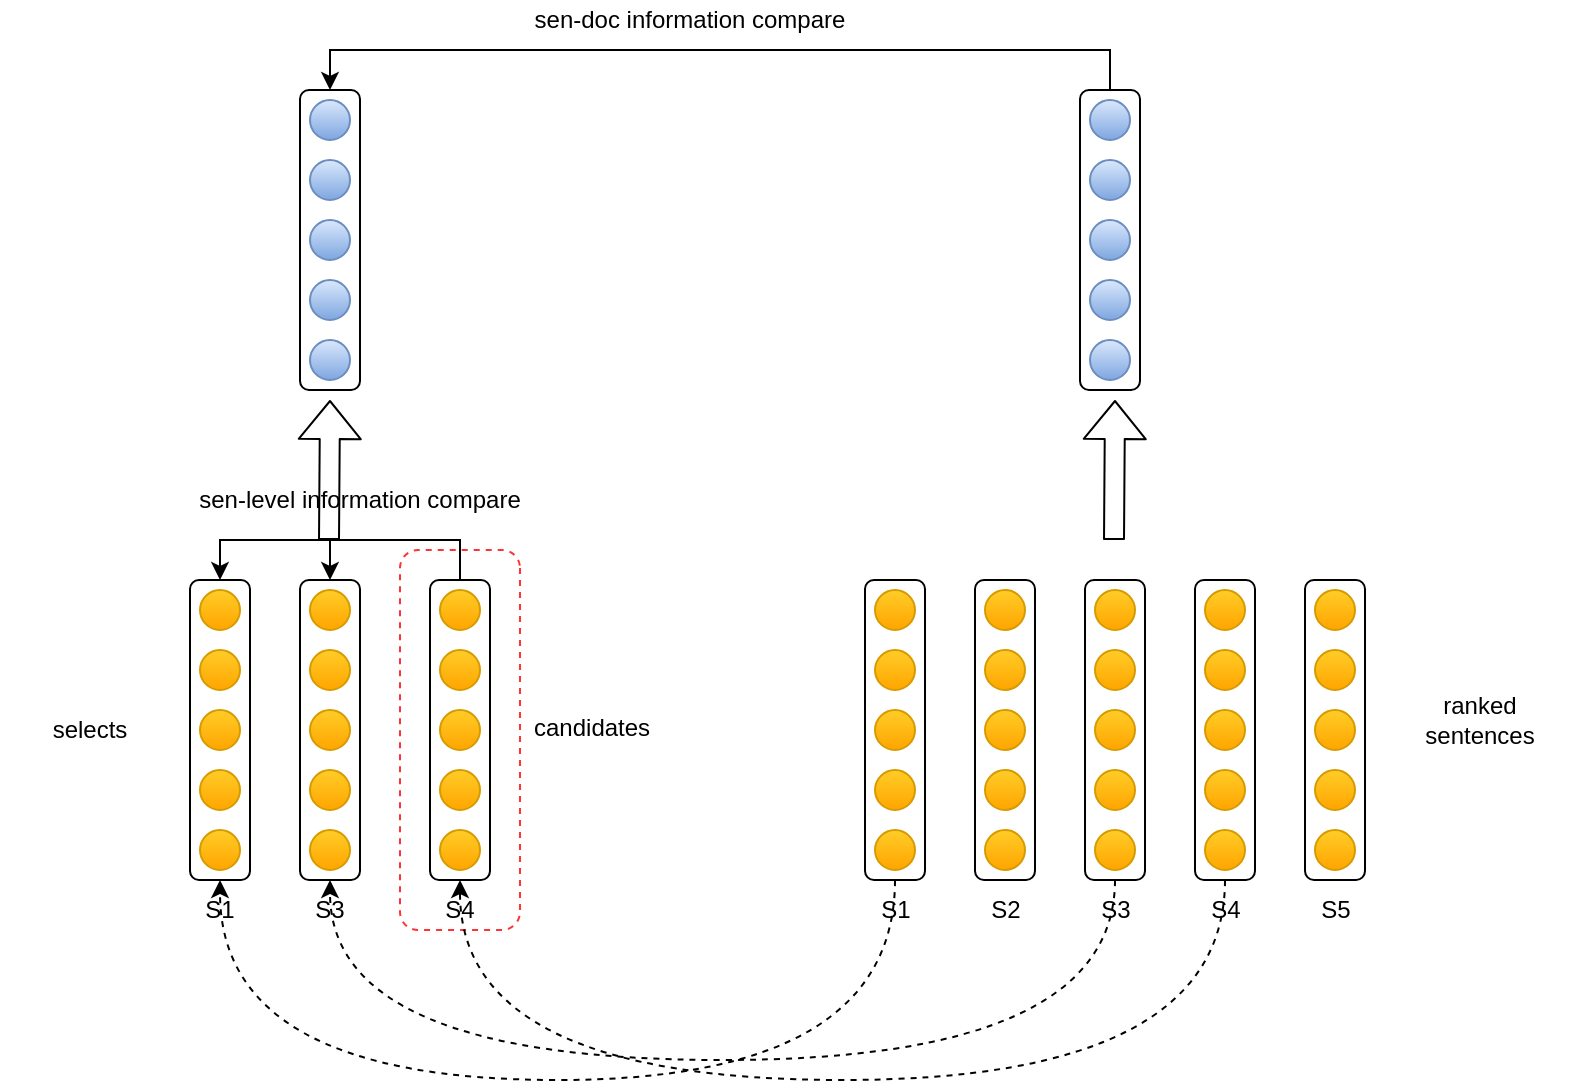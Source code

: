 <mxfile version="12.8.2" type="github">
  <diagram id="-tf9EoZqUMCexn-NLoRd" name="Page-1">
    <mxGraphModel dx="932" dy="634" grid="1" gridSize="10" guides="1" tooltips="1" connect="1" arrows="1" fold="1" page="1" pageScale="1" pageWidth="827" pageHeight="1169" math="0" shadow="0">
      <root>
        <mxCell id="0" />
        <mxCell id="1" parent="0" />
        <mxCell id="9h0O6dfFpB8sq4Mwi-km-174" value="" style="rounded=1;whiteSpace=wrap;html=1;fillColor=none;gradientColor=none;direction=south;dashed=1;strokeColor=#FF3333;" parent="1" vertex="1">
          <mxGeometry x="225" y="355" width="60" height="190" as="geometry" />
        </mxCell>
        <mxCell id="9h0O6dfFpB8sq4Mwi-km-22" value="S1" style="text;html=1;strokeColor=none;fillColor=none;align=center;verticalAlign=middle;whiteSpace=wrap;rounded=0;" parent="1" vertex="1">
          <mxGeometry x="452.5" y="525" width="40" height="20" as="geometry" />
        </mxCell>
        <mxCell id="1RHUN93Ohzn8sy9XqsTB-6" style="edgeStyle=orthogonalEdgeStyle;curved=1;rounded=0;orthogonalLoop=1;jettySize=auto;html=1;exitX=1;exitY=0.5;exitDx=0;exitDy=0;entryX=1;entryY=0.5;entryDx=0;entryDy=0;dashed=1;" edge="1" parent="1" source="9h0O6dfFpB8sq4Mwi-km-60" target="9h0O6dfFpB8sq4Mwi-km-126">
          <mxGeometry relative="1" as="geometry">
            <Array as="points">
              <mxPoint x="473" y="620" />
              <mxPoint x="135" y="620" />
            </Array>
          </mxGeometry>
        </mxCell>
        <mxCell id="9h0O6dfFpB8sq4Mwi-km-60" value="" style="rounded=1;whiteSpace=wrap;html=1;rotation=90;" parent="1" vertex="1">
          <mxGeometry x="397.5" y="430" width="150" height="30" as="geometry" />
        </mxCell>
        <mxCell id="9h0O6dfFpB8sq4Mwi-km-14" value="" style="ellipse;whiteSpace=wrap;html=1;aspect=fixed;gradientColor=#ffa500;fillColor=#ffcd28;strokeColor=#d79b00;" parent="1" vertex="1">
          <mxGeometry x="462.5" y="375" width="20" height="20" as="geometry" />
        </mxCell>
        <mxCell id="9h0O6dfFpB8sq4Mwi-km-61" value="" style="ellipse;whiteSpace=wrap;html=1;aspect=fixed;gradientColor=#ffa500;fillColor=#ffcd28;strokeColor=#d79b00;" parent="1" vertex="1">
          <mxGeometry x="462.5" y="405" width="20" height="20" as="geometry" />
        </mxCell>
        <mxCell id="9h0O6dfFpB8sq4Mwi-km-62" value="" style="ellipse;whiteSpace=wrap;html=1;aspect=fixed;gradientColor=#ffa500;fillColor=#ffcd28;strokeColor=#d79b00;" parent="1" vertex="1">
          <mxGeometry x="462.5" y="465" width="20" height="20" as="geometry" />
        </mxCell>
        <mxCell id="9h0O6dfFpB8sq4Mwi-km-67" value="" style="ellipse;whiteSpace=wrap;html=1;aspect=fixed;gradientColor=#ffa500;fillColor=#ffcd28;strokeColor=#d79b00;" parent="1" vertex="1">
          <mxGeometry x="462.5" y="495" width="20" height="20" as="geometry" />
        </mxCell>
        <mxCell id="9h0O6dfFpB8sq4Mwi-km-73" value="" style="ellipse;whiteSpace=wrap;html=1;aspect=fixed;gradientColor=#ffa500;fillColor=#ffcd28;strokeColor=#d79b00;" parent="1" vertex="1">
          <mxGeometry x="462.5" y="435" width="20" height="20" as="geometry" />
        </mxCell>
        <mxCell id="9h0O6dfFpB8sq4Mwi-km-80" value="S2" style="text;html=1;strokeColor=none;fillColor=none;align=center;verticalAlign=middle;whiteSpace=wrap;rounded=0;" parent="1" vertex="1">
          <mxGeometry x="507.5" y="525" width="40" height="20" as="geometry" />
        </mxCell>
        <mxCell id="9h0O6dfFpB8sq4Mwi-km-81" value="" style="rounded=1;whiteSpace=wrap;html=1;rotation=90;" parent="1" vertex="1">
          <mxGeometry x="452.5" y="430" width="150" height="30" as="geometry" />
        </mxCell>
        <mxCell id="9h0O6dfFpB8sq4Mwi-km-82" value="" style="ellipse;whiteSpace=wrap;html=1;aspect=fixed;gradientColor=#ffa500;fillColor=#ffcd28;strokeColor=#d79b00;" parent="1" vertex="1">
          <mxGeometry x="517.5" y="375" width="20" height="20" as="geometry" />
        </mxCell>
        <mxCell id="9h0O6dfFpB8sq4Mwi-km-83" value="" style="ellipse;whiteSpace=wrap;html=1;aspect=fixed;gradientColor=#ffa500;fillColor=#ffcd28;strokeColor=#d79b00;" parent="1" vertex="1">
          <mxGeometry x="517.5" y="405" width="20" height="20" as="geometry" />
        </mxCell>
        <mxCell id="9h0O6dfFpB8sq4Mwi-km-84" value="" style="ellipse;whiteSpace=wrap;html=1;aspect=fixed;gradientColor=#ffa500;fillColor=#ffcd28;strokeColor=#d79b00;" parent="1" vertex="1">
          <mxGeometry x="517.5" y="465" width="20" height="20" as="geometry" />
        </mxCell>
        <mxCell id="9h0O6dfFpB8sq4Mwi-km-85" value="" style="ellipse;whiteSpace=wrap;html=1;aspect=fixed;gradientColor=#ffa500;fillColor=#ffcd28;strokeColor=#d79b00;" parent="1" vertex="1">
          <mxGeometry x="517.5" y="495" width="20" height="20" as="geometry" />
        </mxCell>
        <mxCell id="9h0O6dfFpB8sq4Mwi-km-86" value="" style="ellipse;whiteSpace=wrap;html=1;aspect=fixed;gradientColor=#ffa500;fillColor=#ffcd28;strokeColor=#d79b00;" parent="1" vertex="1">
          <mxGeometry x="517.5" y="435" width="20" height="20" as="geometry" />
        </mxCell>
        <mxCell id="9h0O6dfFpB8sq4Mwi-km-87" value="S3" style="text;html=1;strokeColor=none;fillColor=none;align=center;verticalAlign=middle;whiteSpace=wrap;rounded=0;" parent="1" vertex="1">
          <mxGeometry x="562.5" y="525" width="40" height="20" as="geometry" />
        </mxCell>
        <mxCell id="1RHUN93Ohzn8sy9XqsTB-7" style="edgeStyle=orthogonalEdgeStyle;curved=1;rounded=0;orthogonalLoop=1;jettySize=auto;html=1;exitX=1;exitY=0.5;exitDx=0;exitDy=0;entryX=1;entryY=0.5;entryDx=0;entryDy=0;dashed=1;" edge="1" parent="1" source="9h0O6dfFpB8sq4Mwi-km-88" target="9h0O6dfFpB8sq4Mwi-km-133">
          <mxGeometry relative="1" as="geometry">
            <Array as="points">
              <mxPoint x="583" y="610" />
              <mxPoint x="190" y="610" />
            </Array>
          </mxGeometry>
        </mxCell>
        <mxCell id="9h0O6dfFpB8sq4Mwi-km-88" value="" style="rounded=1;whiteSpace=wrap;html=1;rotation=90;" parent="1" vertex="1">
          <mxGeometry x="507.5" y="430" width="150" height="30" as="geometry" />
        </mxCell>
        <mxCell id="9h0O6dfFpB8sq4Mwi-km-89" value="" style="ellipse;whiteSpace=wrap;html=1;aspect=fixed;gradientColor=#ffa500;fillColor=#ffcd28;strokeColor=#d79b00;" parent="1" vertex="1">
          <mxGeometry x="572.5" y="375" width="20" height="20" as="geometry" />
        </mxCell>
        <mxCell id="9h0O6dfFpB8sq4Mwi-km-90" value="" style="ellipse;whiteSpace=wrap;html=1;aspect=fixed;gradientColor=#ffa500;fillColor=#ffcd28;strokeColor=#d79b00;" parent="1" vertex="1">
          <mxGeometry x="572.5" y="405" width="20" height="20" as="geometry" />
        </mxCell>
        <mxCell id="9h0O6dfFpB8sq4Mwi-km-91" value="" style="ellipse;whiteSpace=wrap;html=1;aspect=fixed;gradientColor=#ffa500;fillColor=#ffcd28;strokeColor=#d79b00;" parent="1" vertex="1">
          <mxGeometry x="572.5" y="465" width="20" height="20" as="geometry" />
        </mxCell>
        <mxCell id="9h0O6dfFpB8sq4Mwi-km-92" value="" style="ellipse;whiteSpace=wrap;html=1;aspect=fixed;gradientColor=#ffa500;fillColor=#ffcd28;strokeColor=#d79b00;" parent="1" vertex="1">
          <mxGeometry x="572.5" y="495" width="20" height="20" as="geometry" />
        </mxCell>
        <mxCell id="9h0O6dfFpB8sq4Mwi-km-93" value="" style="ellipse;whiteSpace=wrap;html=1;aspect=fixed;gradientColor=#ffa500;fillColor=#ffcd28;strokeColor=#d79b00;" parent="1" vertex="1">
          <mxGeometry x="572.5" y="435" width="20" height="20" as="geometry" />
        </mxCell>
        <mxCell id="9h0O6dfFpB8sq4Mwi-km-108" value="S4" style="text;html=1;strokeColor=none;fillColor=none;align=center;verticalAlign=middle;whiteSpace=wrap;rounded=0;" parent="1" vertex="1">
          <mxGeometry x="235" y="525" width="40" height="20" as="geometry" />
        </mxCell>
        <mxCell id="9h0O6dfFpB8sq4Mwi-km-216" style="edgeStyle=orthogonalEdgeStyle;rounded=0;orthogonalLoop=1;jettySize=auto;html=1;exitX=0;exitY=0.5;exitDx=0;exitDy=0;entryX=0;entryY=0.5;entryDx=0;entryDy=0;" parent="1" source="9h0O6dfFpB8sq4Mwi-km-109" target="9h0O6dfFpB8sq4Mwi-km-133" edge="1">
          <mxGeometry relative="1" as="geometry" />
        </mxCell>
        <mxCell id="9h0O6dfFpB8sq4Mwi-km-217" style="edgeStyle=orthogonalEdgeStyle;rounded=0;orthogonalLoop=1;jettySize=auto;html=1;exitX=0;exitY=0.5;exitDx=0;exitDy=0;entryX=0;entryY=0.5;entryDx=0;entryDy=0;" parent="1" source="9h0O6dfFpB8sq4Mwi-km-109" target="9h0O6dfFpB8sq4Mwi-km-126" edge="1">
          <mxGeometry relative="1" as="geometry" />
        </mxCell>
        <mxCell id="9h0O6dfFpB8sq4Mwi-km-109" value="" style="rounded=1;whiteSpace=wrap;html=1;rotation=90;" parent="1" vertex="1">
          <mxGeometry x="180" y="430" width="150" height="30" as="geometry" />
        </mxCell>
        <mxCell id="9h0O6dfFpB8sq4Mwi-km-110" value="" style="ellipse;whiteSpace=wrap;html=1;aspect=fixed;gradientColor=#ffa500;fillColor=#ffcd28;strokeColor=#d79b00;" parent="1" vertex="1">
          <mxGeometry x="245" y="375" width="20" height="20" as="geometry" />
        </mxCell>
        <mxCell id="9h0O6dfFpB8sq4Mwi-km-111" value="" style="ellipse;whiteSpace=wrap;html=1;aspect=fixed;gradientColor=#ffa500;fillColor=#ffcd28;strokeColor=#d79b00;" parent="1" vertex="1">
          <mxGeometry x="245" y="405" width="20" height="20" as="geometry" />
        </mxCell>
        <mxCell id="9h0O6dfFpB8sq4Mwi-km-112" value="" style="ellipse;whiteSpace=wrap;html=1;aspect=fixed;gradientColor=#ffa500;fillColor=#ffcd28;strokeColor=#d79b00;" parent="1" vertex="1">
          <mxGeometry x="245" y="465" width="20" height="20" as="geometry" />
        </mxCell>
        <mxCell id="9h0O6dfFpB8sq4Mwi-km-113" value="" style="ellipse;whiteSpace=wrap;html=1;aspect=fixed;gradientColor=#ffa500;fillColor=#ffcd28;strokeColor=#d79b00;" parent="1" vertex="1">
          <mxGeometry x="245" y="495" width="20" height="20" as="geometry" />
        </mxCell>
        <mxCell id="9h0O6dfFpB8sq4Mwi-km-114" value="" style="ellipse;whiteSpace=wrap;html=1;aspect=fixed;gradientColor=#ffa500;fillColor=#ffcd28;strokeColor=#d79b00;" parent="1" vertex="1">
          <mxGeometry x="245" y="435" width="20" height="20" as="geometry" />
        </mxCell>
        <mxCell id="9h0O6dfFpB8sq4Mwi-km-115" value="S5" style="text;html=1;strokeColor=none;fillColor=none;align=center;verticalAlign=middle;whiteSpace=wrap;rounded=0;" parent="1" vertex="1">
          <mxGeometry x="672.5" y="525" width="40" height="20" as="geometry" />
        </mxCell>
        <mxCell id="9h0O6dfFpB8sq4Mwi-km-116" value="" style="rounded=1;whiteSpace=wrap;html=1;rotation=90;" parent="1" vertex="1">
          <mxGeometry x="617.5" y="430" width="150" height="30" as="geometry" />
        </mxCell>
        <mxCell id="9h0O6dfFpB8sq4Mwi-km-117" value="" style="ellipse;whiteSpace=wrap;html=1;aspect=fixed;gradientColor=#ffa500;fillColor=#ffcd28;strokeColor=#d79b00;" parent="1" vertex="1">
          <mxGeometry x="682.5" y="375" width="20" height="20" as="geometry" />
        </mxCell>
        <mxCell id="9h0O6dfFpB8sq4Mwi-km-118" value="" style="ellipse;whiteSpace=wrap;html=1;aspect=fixed;gradientColor=#ffa500;fillColor=#ffcd28;strokeColor=#d79b00;" parent="1" vertex="1">
          <mxGeometry x="682.5" y="405" width="20" height="20" as="geometry" />
        </mxCell>
        <mxCell id="9h0O6dfFpB8sq4Mwi-km-119" value="" style="ellipse;whiteSpace=wrap;html=1;aspect=fixed;gradientColor=#ffa500;fillColor=#ffcd28;strokeColor=#d79b00;" parent="1" vertex="1">
          <mxGeometry x="682.5" y="465" width="20" height="20" as="geometry" />
        </mxCell>
        <mxCell id="9h0O6dfFpB8sq4Mwi-km-120" value="" style="ellipse;whiteSpace=wrap;html=1;aspect=fixed;gradientColor=#ffa500;fillColor=#ffcd28;strokeColor=#d79b00;" parent="1" vertex="1">
          <mxGeometry x="682.5" y="495" width="20" height="20" as="geometry" />
        </mxCell>
        <mxCell id="9h0O6dfFpB8sq4Mwi-km-121" value="" style="ellipse;whiteSpace=wrap;html=1;aspect=fixed;gradientColor=#ffa500;fillColor=#ffcd28;strokeColor=#d79b00;" parent="1" vertex="1">
          <mxGeometry x="682.5" y="435" width="20" height="20" as="geometry" />
        </mxCell>
        <mxCell id="9h0O6dfFpB8sq4Mwi-km-123" value="ranked sentences" style="text;html=1;strokeColor=none;fillColor=none;align=center;verticalAlign=middle;whiteSpace=wrap;rounded=0;" parent="1" vertex="1">
          <mxGeometry x="720" y="420" width="90" height="40" as="geometry" />
        </mxCell>
        <mxCell id="9h0O6dfFpB8sq4Mwi-km-125" value="S1" style="text;html=1;strokeColor=none;fillColor=none;align=center;verticalAlign=middle;whiteSpace=wrap;rounded=0;" parent="1" vertex="1">
          <mxGeometry x="115" y="525" width="40" height="20" as="geometry" />
        </mxCell>
        <mxCell id="9h0O6dfFpB8sq4Mwi-km-126" value="" style="rounded=1;whiteSpace=wrap;html=1;rotation=90;" parent="1" vertex="1">
          <mxGeometry x="60" y="430" width="150" height="30" as="geometry" />
        </mxCell>
        <mxCell id="9h0O6dfFpB8sq4Mwi-km-127" value="" style="ellipse;whiteSpace=wrap;html=1;aspect=fixed;gradientColor=#ffa500;fillColor=#ffcd28;strokeColor=#d79b00;" parent="1" vertex="1">
          <mxGeometry x="125" y="375" width="20" height="20" as="geometry" />
        </mxCell>
        <mxCell id="9h0O6dfFpB8sq4Mwi-km-128" value="" style="ellipse;whiteSpace=wrap;html=1;aspect=fixed;gradientColor=#ffa500;fillColor=#ffcd28;strokeColor=#d79b00;" parent="1" vertex="1">
          <mxGeometry x="125" y="405" width="20" height="20" as="geometry" />
        </mxCell>
        <mxCell id="9h0O6dfFpB8sq4Mwi-km-129" value="" style="ellipse;whiteSpace=wrap;html=1;aspect=fixed;gradientColor=#ffa500;fillColor=#ffcd28;strokeColor=#d79b00;" parent="1" vertex="1">
          <mxGeometry x="125" y="465" width="20" height="20" as="geometry" />
        </mxCell>
        <mxCell id="9h0O6dfFpB8sq4Mwi-km-130" value="" style="ellipse;whiteSpace=wrap;html=1;aspect=fixed;gradientColor=#ffa500;fillColor=#ffcd28;strokeColor=#d79b00;" parent="1" vertex="1">
          <mxGeometry x="125" y="495" width="20" height="20" as="geometry" />
        </mxCell>
        <mxCell id="9h0O6dfFpB8sq4Mwi-km-131" value="" style="ellipse;whiteSpace=wrap;html=1;aspect=fixed;gradientColor=#ffa500;fillColor=#ffcd28;strokeColor=#d79b00;" parent="1" vertex="1">
          <mxGeometry x="125" y="435" width="20" height="20" as="geometry" />
        </mxCell>
        <mxCell id="9h0O6dfFpB8sq4Mwi-km-132" value="S3" style="text;html=1;strokeColor=none;fillColor=none;align=center;verticalAlign=middle;whiteSpace=wrap;rounded=0;" parent="1" vertex="1">
          <mxGeometry x="170" y="525" width="40" height="20" as="geometry" />
        </mxCell>
        <mxCell id="9h0O6dfFpB8sq4Mwi-km-133" value="" style="rounded=1;whiteSpace=wrap;html=1;rotation=90;" parent="1" vertex="1">
          <mxGeometry x="115" y="430" width="150" height="30" as="geometry" />
        </mxCell>
        <mxCell id="9h0O6dfFpB8sq4Mwi-km-134" value="" style="ellipse;whiteSpace=wrap;html=1;aspect=fixed;gradientColor=#ffa500;fillColor=#ffcd28;strokeColor=#d79b00;" parent="1" vertex="1">
          <mxGeometry x="180" y="375" width="20" height="20" as="geometry" />
        </mxCell>
        <mxCell id="9h0O6dfFpB8sq4Mwi-km-135" value="" style="ellipse;whiteSpace=wrap;html=1;aspect=fixed;gradientColor=#ffa500;fillColor=#ffcd28;strokeColor=#d79b00;" parent="1" vertex="1">
          <mxGeometry x="180" y="405" width="20" height="20" as="geometry" />
        </mxCell>
        <mxCell id="9h0O6dfFpB8sq4Mwi-km-136" value="" style="ellipse;whiteSpace=wrap;html=1;aspect=fixed;gradientColor=#ffa500;fillColor=#ffcd28;strokeColor=#d79b00;" parent="1" vertex="1">
          <mxGeometry x="180" y="465" width="20" height="20" as="geometry" />
        </mxCell>
        <mxCell id="9h0O6dfFpB8sq4Mwi-km-137" value="" style="ellipse;whiteSpace=wrap;html=1;aspect=fixed;gradientColor=#ffa500;fillColor=#ffcd28;strokeColor=#d79b00;" parent="1" vertex="1">
          <mxGeometry x="180" y="495" width="20" height="20" as="geometry" />
        </mxCell>
        <mxCell id="9h0O6dfFpB8sq4Mwi-km-138" value="" style="ellipse;whiteSpace=wrap;html=1;aspect=fixed;gradientColor=#ffa500;fillColor=#ffcd28;strokeColor=#d79b00;" parent="1" vertex="1">
          <mxGeometry x="180" y="435" width="20" height="20" as="geometry" />
        </mxCell>
        <mxCell id="9h0O6dfFpB8sq4Mwi-km-160" value="selects" style="text;html=1;strokeColor=none;fillColor=none;align=center;verticalAlign=middle;whiteSpace=wrap;rounded=0;" parent="1" vertex="1">
          <mxGeometry x="25" y="425" width="90" height="40" as="geometry" />
        </mxCell>
        <mxCell id="9h0O6dfFpB8sq4Mwi-km-161" value="" style="rounded=1;whiteSpace=wrap;html=1;rotation=90;" parent="1" vertex="1">
          <mxGeometry x="115" y="185" width="150" height="30" as="geometry" />
        </mxCell>
        <mxCell id="9h0O6dfFpB8sq4Mwi-km-162" value="" style="ellipse;whiteSpace=wrap;html=1;aspect=fixed;gradientColor=#7ea6e0;fillColor=#dae8fc;strokeColor=#6c8ebf;" parent="1" vertex="1">
          <mxGeometry x="180" y="130" width="20" height="20" as="geometry" />
        </mxCell>
        <mxCell id="9h0O6dfFpB8sq4Mwi-km-163" value="" style="ellipse;whiteSpace=wrap;html=1;aspect=fixed;gradientColor=#7ea6e0;fillColor=#dae8fc;strokeColor=#6c8ebf;" parent="1" vertex="1">
          <mxGeometry x="180" y="160" width="20" height="20" as="geometry" />
        </mxCell>
        <mxCell id="9h0O6dfFpB8sq4Mwi-km-164" value="" style="ellipse;whiteSpace=wrap;html=1;aspect=fixed;gradientColor=#7ea6e0;fillColor=#dae8fc;strokeColor=#6c8ebf;" parent="1" vertex="1">
          <mxGeometry x="180" y="220" width="20" height="20" as="geometry" />
        </mxCell>
        <mxCell id="9h0O6dfFpB8sq4Mwi-km-165" value="" style="ellipse;whiteSpace=wrap;html=1;aspect=fixed;gradientColor=#7ea6e0;fillColor=#dae8fc;strokeColor=#6c8ebf;" parent="1" vertex="1">
          <mxGeometry x="180" y="250" width="20" height="20" as="geometry" />
        </mxCell>
        <mxCell id="9h0O6dfFpB8sq4Mwi-km-166" value="" style="ellipse;whiteSpace=wrap;html=1;aspect=fixed;gradientColor=#7ea6e0;fillColor=#dae8fc;strokeColor=#6c8ebf;" parent="1" vertex="1">
          <mxGeometry x="180" y="190" width="20" height="20" as="geometry" />
        </mxCell>
        <mxCell id="9h0O6dfFpB8sq4Mwi-km-231" style="edgeStyle=orthogonalEdgeStyle;rounded=0;orthogonalLoop=1;jettySize=auto;html=1;exitX=0;exitY=0.5;exitDx=0;exitDy=0;entryX=0;entryY=0.5;entryDx=0;entryDy=0;" parent="1" source="9h0O6dfFpB8sq4Mwi-km-167" target="9h0O6dfFpB8sq4Mwi-km-161" edge="1">
          <mxGeometry relative="1" as="geometry" />
        </mxCell>
        <mxCell id="9h0O6dfFpB8sq4Mwi-km-167" value="" style="rounded=1;whiteSpace=wrap;html=1;rotation=90;" parent="1" vertex="1">
          <mxGeometry x="505" y="185" width="150" height="30" as="geometry" />
        </mxCell>
        <mxCell id="9h0O6dfFpB8sq4Mwi-km-168" value="" style="ellipse;whiteSpace=wrap;html=1;aspect=fixed;gradientColor=#7ea6e0;fillColor=#dae8fc;strokeColor=#6c8ebf;" parent="1" vertex="1">
          <mxGeometry x="570" y="130" width="20" height="20" as="geometry" />
        </mxCell>
        <mxCell id="9h0O6dfFpB8sq4Mwi-km-169" value="" style="ellipse;whiteSpace=wrap;html=1;aspect=fixed;gradientColor=#7ea6e0;fillColor=#dae8fc;strokeColor=#6c8ebf;" parent="1" vertex="1">
          <mxGeometry x="570" y="160" width="20" height="20" as="geometry" />
        </mxCell>
        <mxCell id="9h0O6dfFpB8sq4Mwi-km-170" value="" style="ellipse;whiteSpace=wrap;html=1;aspect=fixed;gradientColor=#7ea6e0;fillColor=#dae8fc;strokeColor=#6c8ebf;" parent="1" vertex="1">
          <mxGeometry x="570" y="220" width="20" height="20" as="geometry" />
        </mxCell>
        <mxCell id="9h0O6dfFpB8sq4Mwi-km-171" value="" style="ellipse;whiteSpace=wrap;html=1;aspect=fixed;gradientColor=#7ea6e0;fillColor=#dae8fc;strokeColor=#6c8ebf;" parent="1" vertex="1">
          <mxGeometry x="570" y="250" width="20" height="20" as="geometry" />
        </mxCell>
        <mxCell id="9h0O6dfFpB8sq4Mwi-km-172" value="" style="ellipse;whiteSpace=wrap;html=1;aspect=fixed;gradientColor=#7ea6e0;fillColor=#dae8fc;strokeColor=#6c8ebf;" parent="1" vertex="1">
          <mxGeometry x="570" y="190" width="20" height="20" as="geometry" />
        </mxCell>
        <mxCell id="9h0O6dfFpB8sq4Mwi-km-207" value="candidates" style="text;html=1;" parent="1" vertex="1">
          <mxGeometry x="290" y="430" width="80" height="30" as="geometry" />
        </mxCell>
        <mxCell id="9h0O6dfFpB8sq4Mwi-km-209" value="S4" style="text;html=1;strokeColor=none;fillColor=none;align=center;verticalAlign=middle;whiteSpace=wrap;rounded=0;" parent="1" vertex="1">
          <mxGeometry x="617.5" y="525" width="40" height="20" as="geometry" />
        </mxCell>
        <mxCell id="1RHUN93Ohzn8sy9XqsTB-8" style="edgeStyle=orthogonalEdgeStyle;curved=1;rounded=0;orthogonalLoop=1;jettySize=auto;html=1;exitX=1;exitY=0.5;exitDx=0;exitDy=0;entryX=1;entryY=0.5;entryDx=0;entryDy=0;dashed=1;" edge="1" parent="1" source="9h0O6dfFpB8sq4Mwi-km-210" target="9h0O6dfFpB8sq4Mwi-km-109">
          <mxGeometry relative="1" as="geometry">
            <Array as="points">
              <mxPoint x="638" y="620" />
              <mxPoint x="255" y="620" />
            </Array>
          </mxGeometry>
        </mxCell>
        <mxCell id="9h0O6dfFpB8sq4Mwi-km-210" value="" style="rounded=1;whiteSpace=wrap;html=1;rotation=90;" parent="1" vertex="1">
          <mxGeometry x="562.5" y="430" width="150" height="30" as="geometry" />
        </mxCell>
        <mxCell id="9h0O6dfFpB8sq4Mwi-km-211" value="" style="ellipse;whiteSpace=wrap;html=1;aspect=fixed;gradientColor=#ffa500;fillColor=#ffcd28;strokeColor=#d79b00;" parent="1" vertex="1">
          <mxGeometry x="627.5" y="375" width="20" height="20" as="geometry" />
        </mxCell>
        <mxCell id="9h0O6dfFpB8sq4Mwi-km-212" value="" style="ellipse;whiteSpace=wrap;html=1;aspect=fixed;gradientColor=#ffa500;fillColor=#ffcd28;strokeColor=#d79b00;" parent="1" vertex="1">
          <mxGeometry x="627.5" y="405" width="20" height="20" as="geometry" />
        </mxCell>
        <mxCell id="9h0O6dfFpB8sq4Mwi-km-213" value="" style="ellipse;whiteSpace=wrap;html=1;aspect=fixed;gradientColor=#ffa500;fillColor=#ffcd28;strokeColor=#d79b00;" parent="1" vertex="1">
          <mxGeometry x="627.5" y="465" width="20" height="20" as="geometry" />
        </mxCell>
        <mxCell id="9h0O6dfFpB8sq4Mwi-km-214" value="" style="ellipse;whiteSpace=wrap;html=1;aspect=fixed;gradientColor=#ffa500;fillColor=#ffcd28;strokeColor=#d79b00;" parent="1" vertex="1">
          <mxGeometry x="627.5" y="495" width="20" height="20" as="geometry" />
        </mxCell>
        <mxCell id="9h0O6dfFpB8sq4Mwi-km-215" value="" style="ellipse;whiteSpace=wrap;html=1;aspect=fixed;gradientColor=#ffa500;fillColor=#ffcd28;strokeColor=#d79b00;" parent="1" vertex="1">
          <mxGeometry x="627.5" y="435" width="20" height="20" as="geometry" />
        </mxCell>
        <mxCell id="9h0O6dfFpB8sq4Mwi-km-219" value="sen-level information compare" style="text;html=1;strokeColor=none;fillColor=none;align=center;verticalAlign=middle;whiteSpace=wrap;rounded=0;dashed=1;" parent="1" vertex="1">
          <mxGeometry x="120" y="320" width="170" height="20" as="geometry" />
        </mxCell>
        <mxCell id="9h0O6dfFpB8sq4Mwi-km-229" value="" style="shape=flexArrow;endArrow=classic;html=1;" parent="1" edge="1">
          <mxGeometry width="50" height="50" relative="1" as="geometry">
            <mxPoint x="189.5" y="350" as="sourcePoint" />
            <mxPoint x="190" y="280" as="targetPoint" />
          </mxGeometry>
        </mxCell>
        <mxCell id="9h0O6dfFpB8sq4Mwi-km-230" value="" style="shape=flexArrow;endArrow=classic;html=1;" parent="1" edge="1">
          <mxGeometry width="50" height="50" relative="1" as="geometry">
            <mxPoint x="582" y="350" as="sourcePoint" />
            <mxPoint x="582.5" y="280" as="targetPoint" />
          </mxGeometry>
        </mxCell>
        <mxCell id="9h0O6dfFpB8sq4Mwi-km-232" value="sen-doc information compare" style="text;html=1;strokeColor=none;fillColor=none;align=center;verticalAlign=middle;whiteSpace=wrap;rounded=0;dashed=1;" parent="1" vertex="1">
          <mxGeometry x="285" y="80" width="170" height="20" as="geometry" />
        </mxCell>
      </root>
    </mxGraphModel>
  </diagram>
</mxfile>

